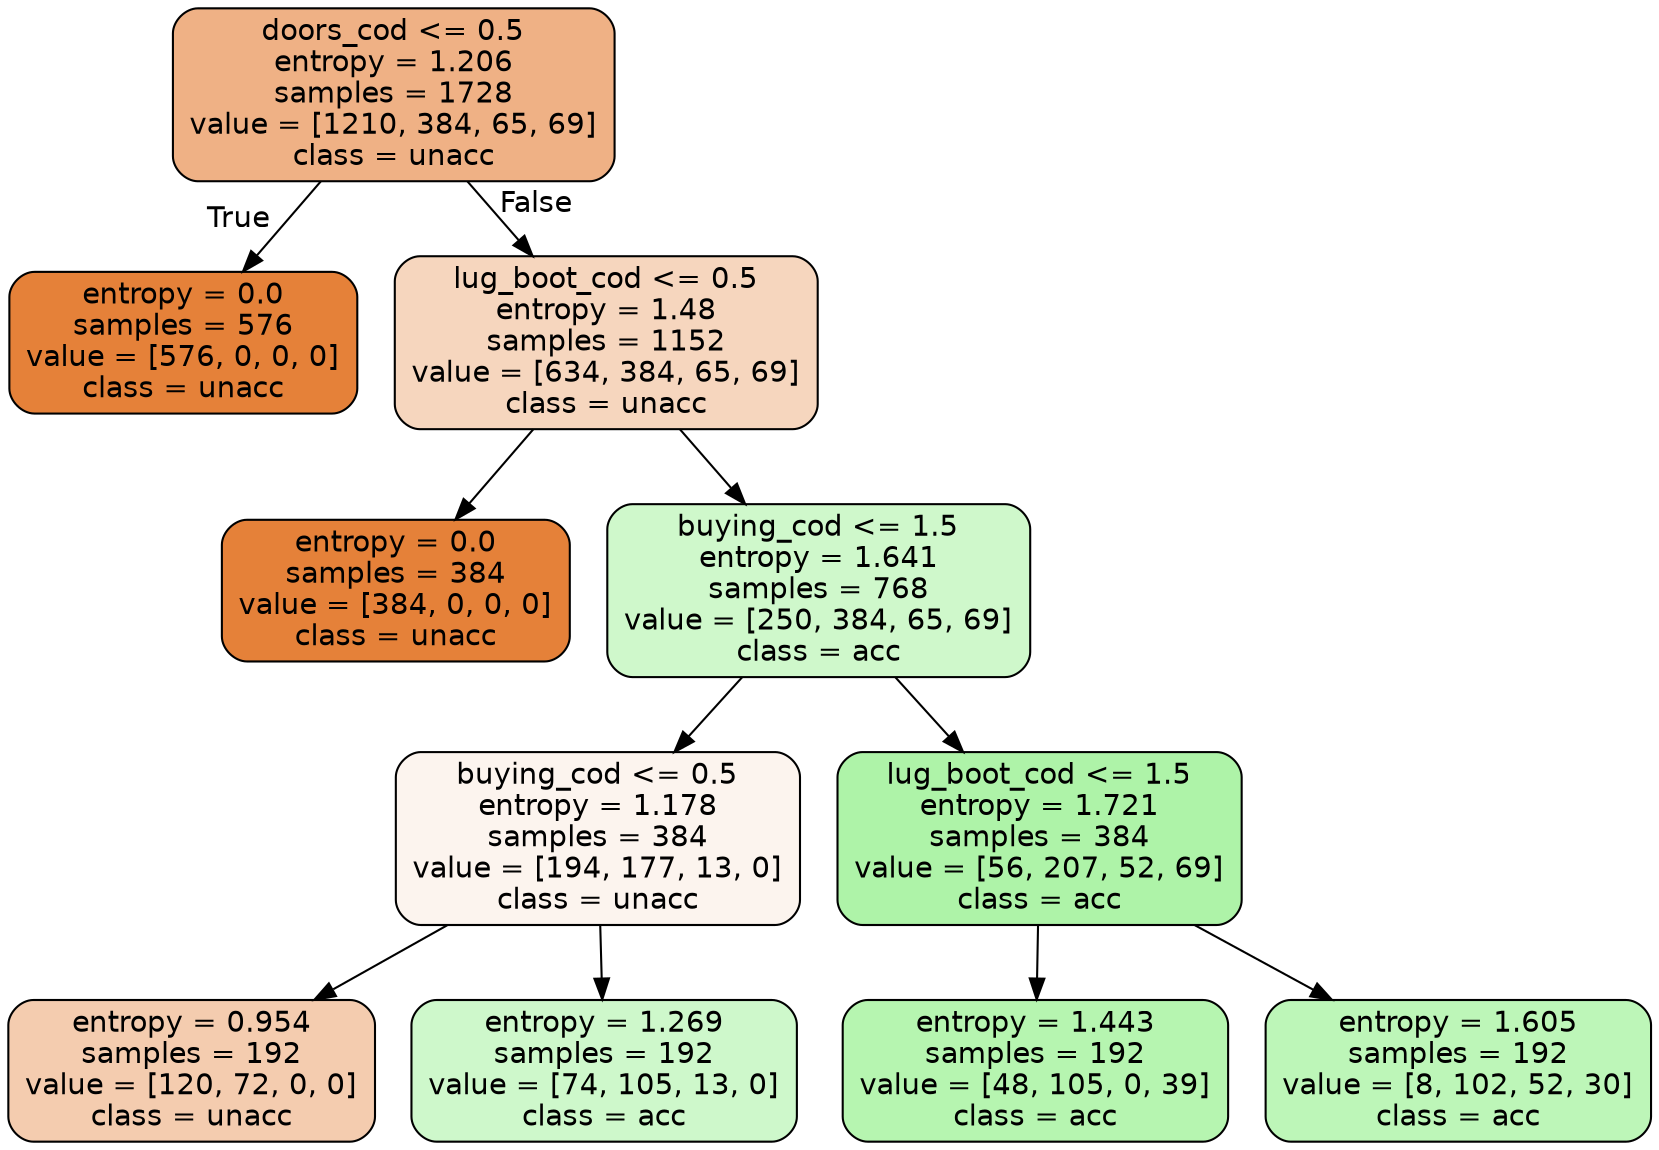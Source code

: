 digraph Tree {
node [shape=box, style="filled, rounded", color="black", fontname=helvetica] ;
edge [fontname=helvetica] ;
0 [label="doors_cod <= 0.5\nentropy = 1.206\nsamples = 1728\nvalue = [1210, 384, 65, 69]\nclass = unacc", fillcolor="#e581399d"] ;
1 [label="entropy = 0.0\nsamples = 576\nvalue = [576, 0, 0, 0]\nclass = unacc", fillcolor="#e58139ff"] ;
0 -> 1 [labeldistance=2.5, labelangle=45, headlabel="True"] ;
2 [label="lug_boot_cod <= 0.5\nentropy = 1.48\nsamples = 1152\nvalue = [634, 384, 65, 69]\nclass = unacc", fillcolor="#e5813953"] ;
0 -> 2 [labeldistance=2.5, labelangle=-45, headlabel="False"] ;
3 [label="entropy = 0.0\nsamples = 384\nvalue = [384, 0, 0, 0]\nclass = unacc", fillcolor="#e58139ff"] ;
2 -> 3 ;
4 [label="buying_cod <= 1.5\nentropy = 1.641\nsamples = 768\nvalue = [250, 384, 65, 69]\nclass = acc", fillcolor="#47e53942"] ;
2 -> 4 ;
5 [label="buying_cod <= 0.5\nentropy = 1.178\nsamples = 384\nvalue = [194, 177, 13, 0]\nclass = unacc", fillcolor="#e5813915"] ;
4 -> 5 ;
6 [label="entropy = 0.954\nsamples = 192\nvalue = [120, 72, 0, 0]\nclass = unacc", fillcolor="#e5813966"] ;
5 -> 6 ;
7 [label="entropy = 1.269\nsamples = 192\nvalue = [74, 105, 13, 0]\nclass = acc", fillcolor="#47e53943"] ;
5 -> 7 ;
8 [label="lug_boot_cod <= 1.5\nentropy = 1.721\nsamples = 384\nvalue = [56, 207, 52, 69]\nclass = acc", fillcolor="#47e53970"] ;
4 -> 8 ;
9 [label="entropy = 1.443\nsamples = 192\nvalue = [48, 105, 0, 39]\nclass = acc", fillcolor="#47e53965"] ;
8 -> 9 ;
10 [label="entropy = 1.605\nsamples = 192\nvalue = [8, 102, 52, 30]\nclass = acc", fillcolor="#47e5395b"] ;
8 -> 10 ;
}